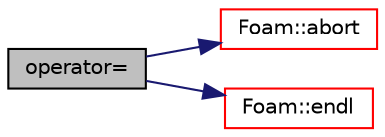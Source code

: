 digraph "operator="
{
  bgcolor="transparent";
  edge [fontname="Helvetica",fontsize="10",labelfontname="Helvetica",labelfontsize="10"];
  node [fontname="Helvetica",fontsize="10",shape=record];
  rankdir="LR";
  Node2604 [label="operator=",height=0.2,width=0.4,color="black", fillcolor="grey75", style="filled", fontcolor="black"];
  Node2604 -> Node2605 [color="midnightblue",fontsize="10",style="solid",fontname="Helvetica"];
  Node2605 [label="Foam::abort",height=0.2,width=0.4,color="red",URL="$a21851.html#a447107a607d03e417307c203fa5fb44b"];
  Node2604 -> Node2609 [color="midnightblue",fontsize="10",style="solid",fontname="Helvetica"];
  Node2609 [label="Foam::endl",height=0.2,width=0.4,color="red",URL="$a21851.html#a2db8fe02a0d3909e9351bb4275b23ce4",tooltip="Add newline and flush stream. "];
}
